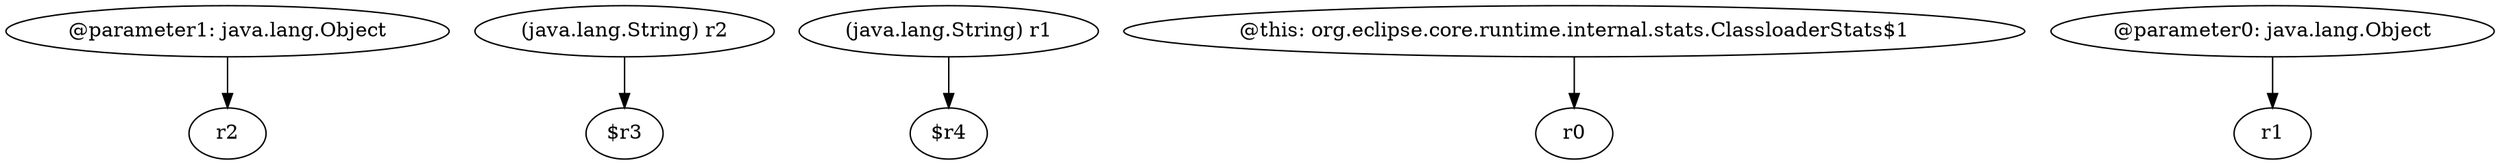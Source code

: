 digraph g {
0[label="@parameter1: java.lang.Object"]
1[label="r2"]
0->1[label=""]
2[label="(java.lang.String) r2"]
3[label="$r3"]
2->3[label=""]
4[label="(java.lang.String) r1"]
5[label="$r4"]
4->5[label=""]
6[label="@this: org.eclipse.core.runtime.internal.stats.ClassloaderStats$1"]
7[label="r0"]
6->7[label=""]
8[label="@parameter0: java.lang.Object"]
9[label="r1"]
8->9[label=""]
}